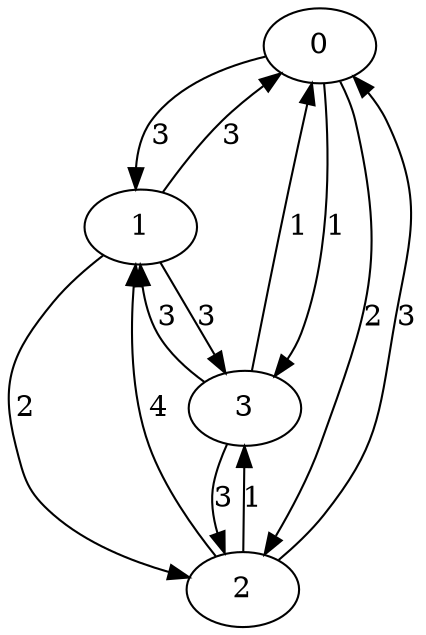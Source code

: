 strict digraph "" {
	0 -> 1	[label=3];
	0 -> 2	[label=2];
	0 -> 3	[label=1];
	1 -> 0	[label=3];
	1 -> 2	[label=2];
	1 -> 3	[label=3];
	2 -> 0	[label=3];
	2 -> 1	[label=4];
	2 -> 3	[label=1];
	3 -> 0	[label=1];
	3 -> 1	[label=3];
	3 -> 2	[label=3];
}
